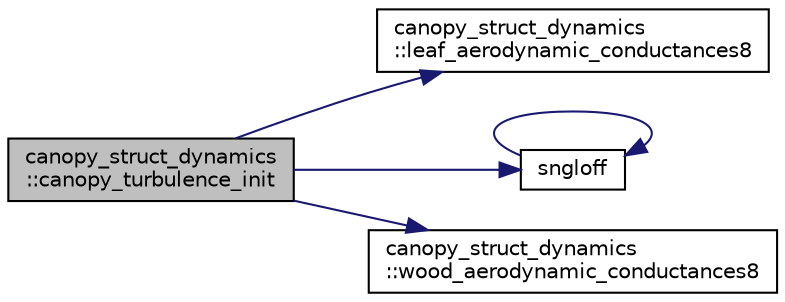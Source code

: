 digraph "canopy_struct_dynamics::canopy_turbulence_init"
{
 // LATEX_PDF_SIZE
  edge [fontname="Helvetica",fontsize="10",labelfontname="Helvetica",labelfontsize="10"];
  node [fontname="Helvetica",fontsize="10",shape=record];
  rankdir="LR";
  Node1 [label="canopy_struct_dynamics\l::canopy_turbulence_init",height=0.2,width=0.4,color="black", fillcolor="grey75", style="filled", fontcolor="black",tooltip=" "];
  Node1 -> Node2 [color="midnightblue",fontsize="10",style="solid"];
  Node2 [label="canopy_struct_dynamics\l::leaf_aerodynamic_conductances8",height=0.2,width=0.4,color="black", fillcolor="white", style="filled",URL="$namespacecanopy__struct__dynamics.html#a603f1234645bf9624c578131440e8555",tooltip=" "];
  Node1 -> Node3 [color="midnightblue",fontsize="10",style="solid"];
  Node3 [label="sngloff",height=0.2,width=0.4,color="black", fillcolor="white", style="filled",URL="$numutils_8f90.html#a97ff3973394dba1b9534e055e358de97",tooltip=" "];
  Node3 -> Node3 [color="midnightblue",fontsize="10",style="solid"];
  Node1 -> Node4 [color="midnightblue",fontsize="10",style="solid"];
  Node4 [label="canopy_struct_dynamics\l::wood_aerodynamic_conductances8",height=0.2,width=0.4,color="black", fillcolor="white", style="filled",URL="$namespacecanopy__struct__dynamics.html#ab3558ff33f85ef3ffe4b58bc41a6c04f",tooltip=" "];
}
